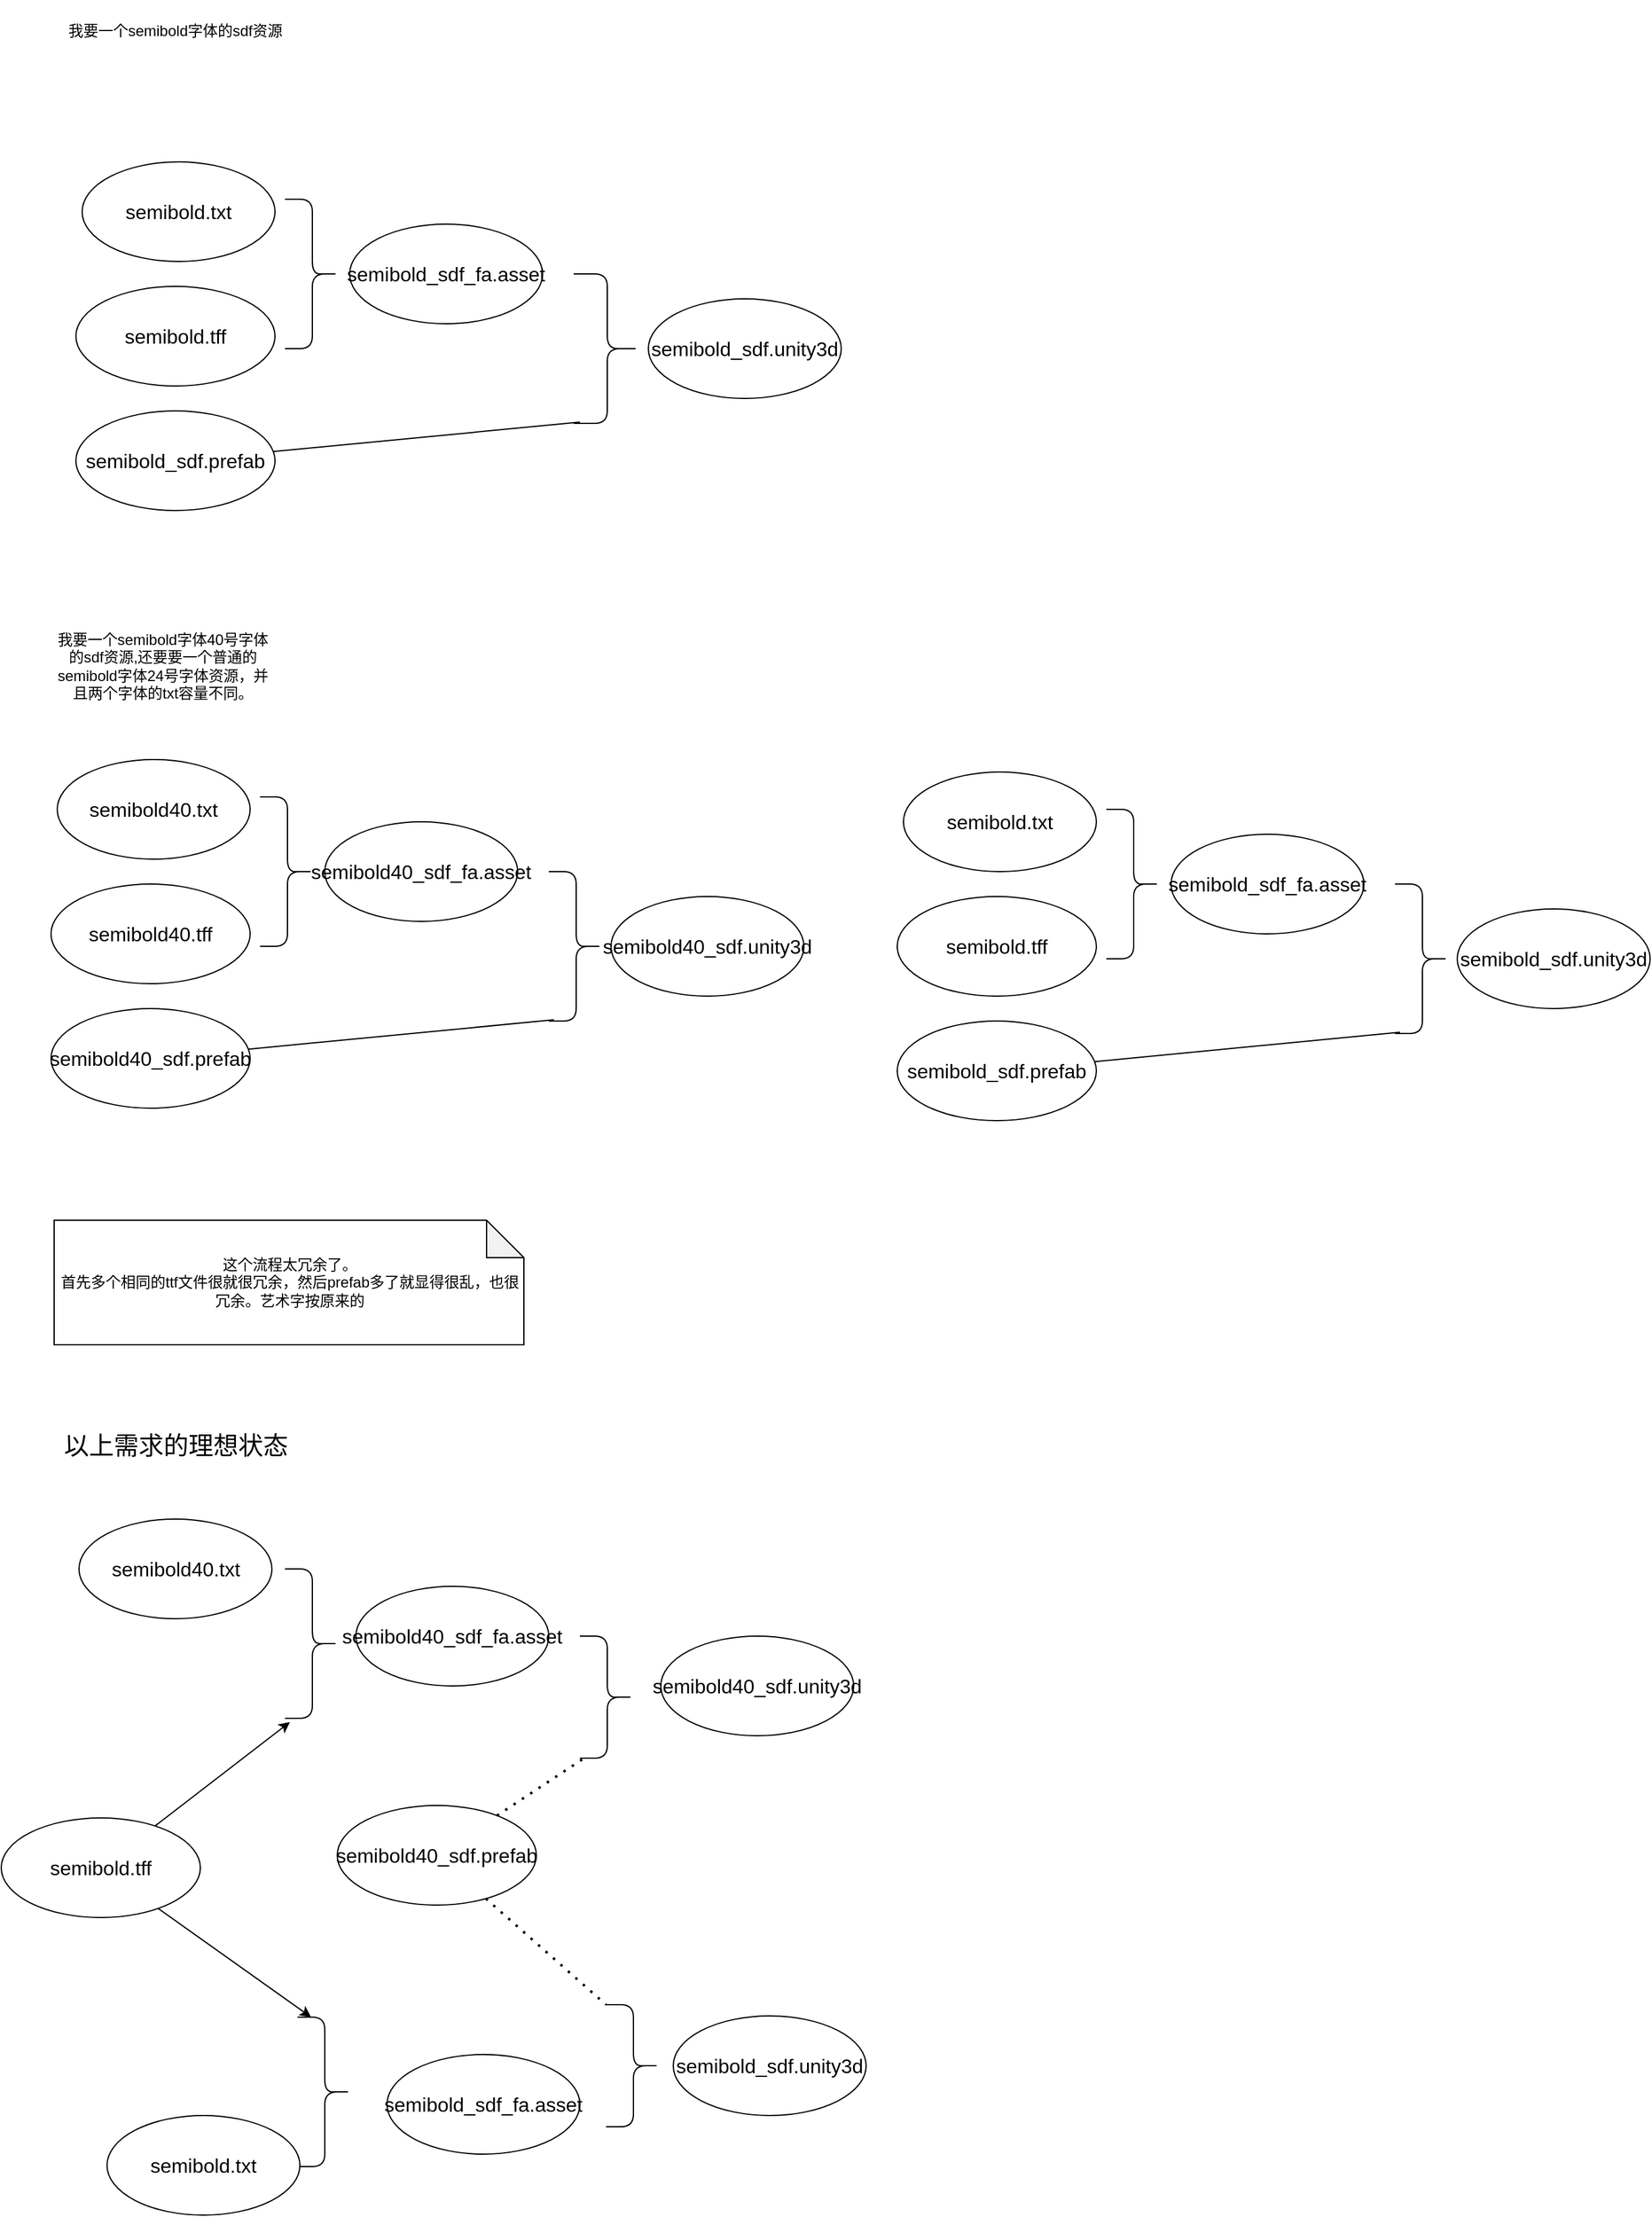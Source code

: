 <mxfile version="13.6.2" type="github"><diagram id="ZNhyFsk2Doc1pesLKdTV" name="Page-1"><mxGraphModel dx="2031" dy="1134" grid="1" gridSize="10" guides="1" tooltips="1" connect="1" arrows="1" fold="1" page="1" pageScale="1" pageWidth="827" pageHeight="1169" math="0" shadow="0"><root><mxCell id="0"/><mxCell id="1" parent="0"/><mxCell id="mpLzyYjiM2LtcewvcoXC-2" value="&lt;font style=&quot;font-size: 16px&quot;&gt;semibold.tff&lt;/font&gt;" style="ellipse;whiteSpace=wrap;html=1;" vertex="1" parent="1"><mxGeometry x="180" y="330" width="160" height="80" as="geometry"/></mxCell><mxCell id="mpLzyYjiM2LtcewvcoXC-3" value="&lt;font style=&quot;font-size: 16px&quot;&gt;semibold_sdf.prefab&lt;br&gt;&lt;/font&gt;" style="ellipse;whiteSpace=wrap;html=1;" vertex="1" parent="1"><mxGeometry x="180" y="430" width="160" height="80" as="geometry"/></mxCell><mxCell id="mpLzyYjiM2LtcewvcoXC-4" value="&lt;font style=&quot;font-size: 16px&quot;&gt;semibold.txt&lt;br&gt;&lt;/font&gt;" style="ellipse;whiteSpace=wrap;html=1;" vertex="1" parent="1"><mxGeometry x="185" y="230" width="155" height="80" as="geometry"/></mxCell><mxCell id="mpLzyYjiM2LtcewvcoXC-5" value="我要一个semibold字体的sdf资源" style="text;html=1;strokeColor=none;fillColor=none;align=center;verticalAlign=middle;whiteSpace=wrap;rounded=0;" vertex="1" parent="1"><mxGeometry x="170" y="100" width="180" height="50" as="geometry"/></mxCell><mxCell id="mpLzyYjiM2LtcewvcoXC-7" value="" style="shape=curlyBracket;whiteSpace=wrap;html=1;rounded=1;rotation=-180;" vertex="1" parent="1"><mxGeometry x="348" y="260" width="44" height="120" as="geometry"/></mxCell><mxCell id="mpLzyYjiM2LtcewvcoXC-8" value="&lt;font style=&quot;font-size: 16px&quot;&gt;semibold_sdf_fa.asset&lt;br&gt;&lt;/font&gt;" style="ellipse;whiteSpace=wrap;html=1;" vertex="1" parent="1"><mxGeometry x="400" y="280" width="155" height="80" as="geometry"/></mxCell><mxCell id="mpLzyYjiM2LtcewvcoXC-9" value="" style="shape=curlyBracket;whiteSpace=wrap;html=1;rounded=1;rotation=-180;" vertex="1" parent="1"><mxGeometry x="580" y="320" width="54" height="120" as="geometry"/></mxCell><mxCell id="mpLzyYjiM2LtcewvcoXC-11" value="" style="endArrow=none;html=1;exitX=0.909;exitY=0.008;exitDx=0;exitDy=0;exitPerimeter=0;" edge="1" parent="1" source="mpLzyYjiM2LtcewvcoXC-9" target="mpLzyYjiM2LtcewvcoXC-3"><mxGeometry width="50" height="50" relative="1" as="geometry"><mxPoint x="720" y="260" as="sourcePoint"/><mxPoint x="770" y="210" as="targetPoint"/></mxGeometry></mxCell><mxCell id="mpLzyYjiM2LtcewvcoXC-12" value="&lt;font style=&quot;font-size: 16px&quot;&gt;semibold_sdf.unity3d&lt;br&gt;&lt;/font&gt;" style="ellipse;whiteSpace=wrap;html=1;" vertex="1" parent="1"><mxGeometry x="640" y="340" width="155" height="80" as="geometry"/></mxCell><mxCell id="mpLzyYjiM2LtcewvcoXC-13" value="&lt;font style=&quot;font-size: 16px&quot;&gt;semibold40.tff&lt;/font&gt;" style="ellipse;whiteSpace=wrap;html=1;" vertex="1" parent="1"><mxGeometry x="160" y="810" width="160" height="80" as="geometry"/></mxCell><mxCell id="mpLzyYjiM2LtcewvcoXC-14" value="&lt;font style=&quot;font-size: 16px&quot;&gt;semibold40_sdf.prefab&lt;br&gt;&lt;/font&gt;" style="ellipse;whiteSpace=wrap;html=1;" vertex="1" parent="1"><mxGeometry x="160" y="910" width="160" height="80" as="geometry"/></mxCell><mxCell id="mpLzyYjiM2LtcewvcoXC-15" value="&lt;font style=&quot;font-size: 16px&quot;&gt;semibold40.txt&lt;br&gt;&lt;/font&gt;" style="ellipse;whiteSpace=wrap;html=1;" vertex="1" parent="1"><mxGeometry x="165" y="710" width="155" height="80" as="geometry"/></mxCell><mxCell id="mpLzyYjiM2LtcewvcoXC-16" value="我要一个semibold字体40号字体的sdf资源,还要要一个普通的semibold字体24号字体资源，并且两个字体的txt容量不同。" style="text;html=1;strokeColor=none;fillColor=none;align=center;verticalAlign=middle;whiteSpace=wrap;rounded=0;" vertex="1" parent="1"><mxGeometry x="160" y="610" width="180" height="50" as="geometry"/></mxCell><mxCell id="mpLzyYjiM2LtcewvcoXC-17" value="" style="shape=curlyBracket;whiteSpace=wrap;html=1;rounded=1;rotation=-180;" vertex="1" parent="1"><mxGeometry x="328" y="740" width="44" height="120" as="geometry"/></mxCell><mxCell id="mpLzyYjiM2LtcewvcoXC-18" value="&lt;font style=&quot;font-size: 16px&quot;&gt;semibold40_sdf_fa.asset&lt;br&gt;&lt;/font&gt;" style="ellipse;whiteSpace=wrap;html=1;" vertex="1" parent="1"><mxGeometry x="380" y="760" width="155" height="80" as="geometry"/></mxCell><mxCell id="mpLzyYjiM2LtcewvcoXC-19" value="" style="shape=curlyBracket;whiteSpace=wrap;html=1;rounded=1;rotation=-180;" vertex="1" parent="1"><mxGeometry x="560" y="800" width="44" height="120" as="geometry"/></mxCell><mxCell id="mpLzyYjiM2LtcewvcoXC-20" value="" style="endArrow=none;html=1;exitX=0.909;exitY=0.008;exitDx=0;exitDy=0;exitPerimeter=0;" edge="1" source="mpLzyYjiM2LtcewvcoXC-19" target="mpLzyYjiM2LtcewvcoXC-14" parent="1"><mxGeometry width="50" height="50" relative="1" as="geometry"><mxPoint x="700" y="740" as="sourcePoint"/><mxPoint x="750" y="690" as="targetPoint"/></mxGeometry></mxCell><mxCell id="mpLzyYjiM2LtcewvcoXC-21" value="&lt;font style=&quot;font-size: 16px&quot;&gt;semibold40_sdf.unity3d&lt;br&gt;&lt;/font&gt;" style="ellipse;whiteSpace=wrap;html=1;" vertex="1" parent="1"><mxGeometry x="610" y="820" width="155" height="80" as="geometry"/></mxCell><mxCell id="mpLzyYjiM2LtcewvcoXC-22" value="&lt;font style=&quot;font-size: 16px&quot;&gt;semibold.tff&lt;/font&gt;" style="ellipse;whiteSpace=wrap;html=1;" vertex="1" parent="1"><mxGeometry x="840" y="820" width="160" height="80" as="geometry"/></mxCell><mxCell id="mpLzyYjiM2LtcewvcoXC-23" value="&lt;font style=&quot;font-size: 16px&quot;&gt;semibold_sdf.prefab&lt;br&gt;&lt;/font&gt;" style="ellipse;whiteSpace=wrap;html=1;" vertex="1" parent="1"><mxGeometry x="840" y="920" width="160" height="80" as="geometry"/></mxCell><mxCell id="mpLzyYjiM2LtcewvcoXC-24" value="&lt;font style=&quot;font-size: 16px&quot;&gt;semibold.txt&lt;br&gt;&lt;/font&gt;" style="ellipse;whiteSpace=wrap;html=1;" vertex="1" parent="1"><mxGeometry x="845" y="720" width="155" height="80" as="geometry"/></mxCell><mxCell id="mpLzyYjiM2LtcewvcoXC-25" value="" style="shape=curlyBracket;whiteSpace=wrap;html=1;rounded=1;rotation=-180;" vertex="1" parent="1"><mxGeometry x="1008" y="750" width="44" height="120" as="geometry"/></mxCell><mxCell id="mpLzyYjiM2LtcewvcoXC-26" value="&lt;font style=&quot;font-size: 16px&quot;&gt;semibold_sdf_fa.asset&lt;br&gt;&lt;/font&gt;" style="ellipse;whiteSpace=wrap;html=1;" vertex="1" parent="1"><mxGeometry x="1060" y="770" width="155" height="80" as="geometry"/></mxCell><mxCell id="mpLzyYjiM2LtcewvcoXC-27" value="" style="shape=curlyBracket;whiteSpace=wrap;html=1;rounded=1;rotation=-180;" vertex="1" parent="1"><mxGeometry x="1240" y="810" width="44" height="120" as="geometry"/></mxCell><mxCell id="mpLzyYjiM2LtcewvcoXC-28" value="" style="endArrow=none;html=1;exitX=0.909;exitY=0.008;exitDx=0;exitDy=0;exitPerimeter=0;" edge="1" source="mpLzyYjiM2LtcewvcoXC-27" target="mpLzyYjiM2LtcewvcoXC-23" parent="1"><mxGeometry width="50" height="50" relative="1" as="geometry"><mxPoint x="1380" y="750" as="sourcePoint"/><mxPoint x="1430" y="700" as="targetPoint"/></mxGeometry></mxCell><mxCell id="mpLzyYjiM2LtcewvcoXC-29" value="&lt;font style=&quot;font-size: 16px&quot;&gt;semibold_sdf.unity3d&lt;br&gt;&lt;/font&gt;" style="ellipse;whiteSpace=wrap;html=1;" vertex="1" parent="1"><mxGeometry x="1290" y="830" width="155" height="80" as="geometry"/></mxCell><mxCell id="mpLzyYjiM2LtcewvcoXC-31" value="这个流程太冗余了。&lt;br&gt;首先多个相同的ttf文件很就很冗余，然后prefab多了就显得很乱，也很冗余。艺术字按原来的" style="shape=note;whiteSpace=wrap;html=1;backgroundOutline=1;darkOpacity=0.05;" vertex="1" parent="1"><mxGeometry x="162.5" y="1080" width="377.5" height="100" as="geometry"/></mxCell><mxCell id="mpLzyYjiM2LtcewvcoXC-32" value="以上需求的理想状态" style="text;html=1;align=center;verticalAlign=middle;resizable=0;points=[];autosize=1;fontSize=20;" vertex="1" parent="1"><mxGeometry x="160" y="1245" width="200" height="30" as="geometry"/></mxCell><mxCell id="mpLzyYjiM2LtcewvcoXC-33" value="&lt;font style=&quot;font-size: 16px&quot;&gt;semibold.tff&lt;/font&gt;" style="ellipse;whiteSpace=wrap;html=1;" vertex="1" parent="1"><mxGeometry x="120" y="1560" width="160" height="80" as="geometry"/></mxCell><mxCell id="mpLzyYjiM2LtcewvcoXC-34" value="&lt;font style=&quot;font-size: 16px&quot;&gt;semibold40_sdf.prefab&lt;br&gt;&lt;/font&gt;" style="ellipse;whiteSpace=wrap;html=1;" vertex="1" parent="1"><mxGeometry x="390" y="1550" width="160" height="80" as="geometry"/></mxCell><mxCell id="mpLzyYjiM2LtcewvcoXC-35" value="&lt;font style=&quot;font-size: 16px&quot;&gt;semibold40.txt&lt;br&gt;&lt;/font&gt;" style="ellipse;whiteSpace=wrap;html=1;" vertex="1" parent="1"><mxGeometry x="182.5" y="1320" width="155" height="80" as="geometry"/></mxCell><mxCell id="mpLzyYjiM2LtcewvcoXC-36" value="" style="shape=curlyBracket;whiteSpace=wrap;html=1;rounded=1;rotation=-180;" vertex="1" parent="1"><mxGeometry x="358" y="1720" width="44" height="120" as="geometry"/></mxCell><mxCell id="mpLzyYjiM2LtcewvcoXC-37" value="&lt;font style=&quot;font-size: 16px&quot;&gt;semibold40_sdf_fa.asset&lt;br&gt;&lt;/font&gt;" style="ellipse;whiteSpace=wrap;html=1;" vertex="1" parent="1"><mxGeometry x="405" y="1374" width="155" height="80" as="geometry"/></mxCell><mxCell id="mpLzyYjiM2LtcewvcoXC-38" value="" style="shape=curlyBracket;whiteSpace=wrap;html=1;rounded=1;rotation=-180;" vertex="1" parent="1"><mxGeometry x="585" y="1414" width="44" height="98" as="geometry"/></mxCell><mxCell id="mpLzyYjiM2LtcewvcoXC-40" value="&lt;font style=&quot;font-size: 16px&quot;&gt;semibold40_sdf.unity3d&lt;br&gt;&lt;/font&gt;" style="ellipse;whiteSpace=wrap;html=1;" vertex="1" parent="1"><mxGeometry x="650" y="1414" width="155" height="80" as="geometry"/></mxCell><mxCell id="mpLzyYjiM2LtcewvcoXC-41" value="&lt;font style=&quot;font-size: 16px&quot;&gt;semibold.txt&lt;br&gt;&lt;/font&gt;" style="ellipse;whiteSpace=wrap;html=1;" vertex="1" parent="1"><mxGeometry x="205" y="1799" width="155" height="80" as="geometry"/></mxCell><mxCell id="mpLzyYjiM2LtcewvcoXC-42" value="&lt;font style=&quot;font-size: 16px&quot;&gt;semibold_sdf.unity3d&lt;br&gt;&lt;/font&gt;" style="ellipse;whiteSpace=wrap;html=1;" vertex="1" parent="1"><mxGeometry x="660" y="1719" width="155" height="80" as="geometry"/></mxCell><mxCell id="mpLzyYjiM2LtcewvcoXC-44" value="&lt;font style=&quot;font-size: 16px&quot;&gt;semibold_sdf_fa.asset&lt;br&gt;&lt;/font&gt;" style="ellipse;whiteSpace=wrap;html=1;" vertex="1" parent="1"><mxGeometry x="430" y="1750" width="155" height="80" as="geometry"/></mxCell><mxCell id="mpLzyYjiM2LtcewvcoXC-45" value="" style="endArrow=classic;html=1;entryX=0.909;entryY=-0.025;entryDx=0;entryDy=0;entryPerimeter=0;" edge="1" parent="1" source="mpLzyYjiM2LtcewvcoXC-33" target="mpLzyYjiM2LtcewvcoXC-47"><mxGeometry width="50" height="50" relative="1" as="geometry"><mxPoint x="630" y="1610" as="sourcePoint"/><mxPoint x="290" y="1488" as="targetPoint"/></mxGeometry></mxCell><mxCell id="mpLzyYjiM2LtcewvcoXC-47" value="" style="shape=curlyBracket;whiteSpace=wrap;html=1;rounded=1;rotation=-180;" vertex="1" parent="1"><mxGeometry x="348" y="1360" width="44" height="120" as="geometry"/></mxCell><mxCell id="mpLzyYjiM2LtcewvcoXC-48" value="" style="endArrow=classic;html=1;entryX=0.75;entryY=1;entryDx=0;entryDy=0;" edge="1" parent="1" source="mpLzyYjiM2LtcewvcoXC-33" target="mpLzyYjiM2LtcewvcoXC-36"><mxGeometry width="50" height="50" relative="1" as="geometry"><mxPoint x="149.185" y="1508.305" as="sourcePoint"/><mxPoint x="362.004" y="1493" as="targetPoint"/></mxGeometry></mxCell><mxCell id="mpLzyYjiM2LtcewvcoXC-49" value="" style="endArrow=none;dashed=1;html=1;dashPattern=1 3;strokeWidth=2;entryX=0.932;entryY=-0.003;entryDx=0;entryDy=0;entryPerimeter=0;" edge="1" parent="1" source="mpLzyYjiM2LtcewvcoXC-34" target="mpLzyYjiM2LtcewvcoXC-38"><mxGeometry width="50" height="50" relative="1" as="geometry"><mxPoint x="640" y="1590" as="sourcePoint"/><mxPoint x="690" y="1540" as="targetPoint"/></mxGeometry></mxCell><mxCell id="mpLzyYjiM2LtcewvcoXC-50" value="" style="shape=curlyBracket;whiteSpace=wrap;html=1;rounded=1;rotation=-180;" vertex="1" parent="1"><mxGeometry x="606" y="1710" width="44" height="98" as="geometry"/></mxCell><mxCell id="mpLzyYjiM2LtcewvcoXC-51" value="" style="endArrow=none;dashed=1;html=1;dashPattern=1 3;strokeWidth=2;entryX=1;entryY=1;entryDx=0;entryDy=0;entryPerimeter=0;" edge="1" parent="1" source="mpLzyYjiM2LtcewvcoXC-34" target="mpLzyYjiM2LtcewvcoXC-50"><mxGeometry width="50" height="50" relative="1" as="geometry"><mxPoint x="528.396" y="1568.15" as="sourcePoint"/><mxPoint x="610" y="1640" as="targetPoint"/></mxGeometry></mxCell></root></mxGraphModel></diagram></mxfile>